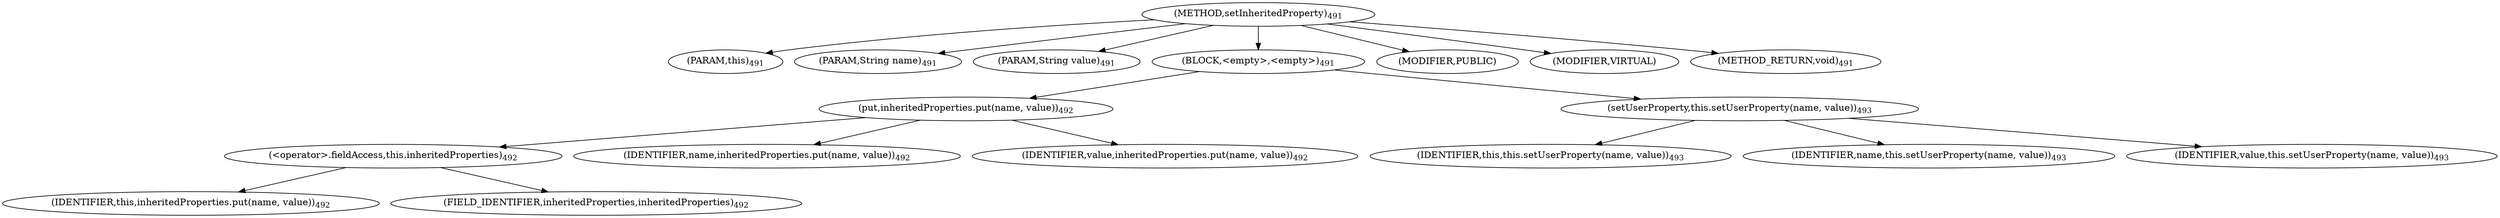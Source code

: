 digraph "setInheritedProperty" {  
"957" [label = <(METHOD,setInheritedProperty)<SUB>491</SUB>> ]
"37" [label = <(PARAM,this)<SUB>491</SUB>> ]
"958" [label = <(PARAM,String name)<SUB>491</SUB>> ]
"959" [label = <(PARAM,String value)<SUB>491</SUB>> ]
"960" [label = <(BLOCK,&lt;empty&gt;,&lt;empty&gt;)<SUB>491</SUB>> ]
"961" [label = <(put,inheritedProperties.put(name, value))<SUB>492</SUB>> ]
"962" [label = <(&lt;operator&gt;.fieldAccess,this.inheritedProperties)<SUB>492</SUB>> ]
"963" [label = <(IDENTIFIER,this,inheritedProperties.put(name, value))<SUB>492</SUB>> ]
"964" [label = <(FIELD_IDENTIFIER,inheritedProperties,inheritedProperties)<SUB>492</SUB>> ]
"965" [label = <(IDENTIFIER,name,inheritedProperties.put(name, value))<SUB>492</SUB>> ]
"966" [label = <(IDENTIFIER,value,inheritedProperties.put(name, value))<SUB>492</SUB>> ]
"967" [label = <(setUserProperty,this.setUserProperty(name, value))<SUB>493</SUB>> ]
"36" [label = <(IDENTIFIER,this,this.setUserProperty(name, value))<SUB>493</SUB>> ]
"968" [label = <(IDENTIFIER,name,this.setUserProperty(name, value))<SUB>493</SUB>> ]
"969" [label = <(IDENTIFIER,value,this.setUserProperty(name, value))<SUB>493</SUB>> ]
"970" [label = <(MODIFIER,PUBLIC)> ]
"971" [label = <(MODIFIER,VIRTUAL)> ]
"972" [label = <(METHOD_RETURN,void)<SUB>491</SUB>> ]
  "957" -> "37" 
  "957" -> "958" 
  "957" -> "959" 
  "957" -> "960" 
  "957" -> "970" 
  "957" -> "971" 
  "957" -> "972" 
  "960" -> "961" 
  "960" -> "967" 
  "961" -> "962" 
  "961" -> "965" 
  "961" -> "966" 
  "962" -> "963" 
  "962" -> "964" 
  "967" -> "36" 
  "967" -> "968" 
  "967" -> "969" 
}
